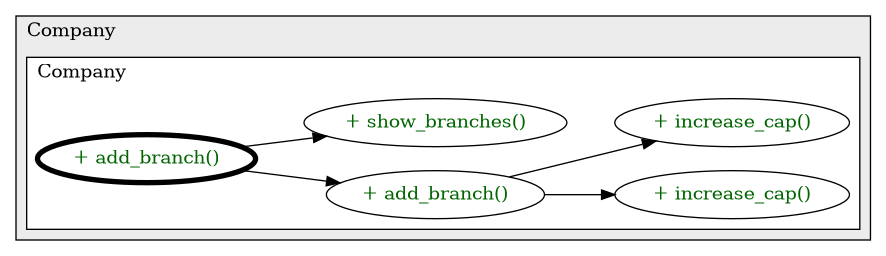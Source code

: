 @startuml

/' diagram meta data start
config=CallConfiguration;
{
  "rootMethod": "Company#add_branch()",
  "projectClassification": {
    "searchMode": "OpenProject", // OpenProject, AllProjects
    "includedProjects": "",
    "pathEndKeywords": "*.impl",
    "isClientPath": "",
    "isClientName": "",
    "isTestPath": "",
    "isTestName": "",
    "isMappingPath": "",
    "isMappingName": "",
    "isDataAccessPath": "",
    "isDataAccessName": "",
    "isDataStructurePath": "",
    "isDataStructureName": "",
    "isInterfaceStructuresPath": "",
    "isInterfaceStructuresName": "",
    "isEntryPointPath": "",
    "isEntryPointName": ""
  },
  "graphRestriction": {
    "classPackageExcludeFilter": "",
    "classPackageIncludeFilter": "",
    "classNameExcludeFilter": "",
    "classNameIncludeFilter": "",
    "methodNameExcludeFilter": "",
    "methodNameIncludeFilter": "",
    "removeByInheritance": "", // inheritance/annotation based filtering is done in a second step
    "removeByAnnotation": "",
    "removeByClassPackage": "", // cleanup the graph after inheritance/annotation based filtering is done
    "removeByClassName": "",
    "cutMappings": false,
    "cutEnum": true,
    "cutTests": true,
    "cutClient": true,
    "cutDataAccess": true,
    "cutInterfaceStructures": true,
    "cutDataStructures": true,
    "cutGetterAndSetter": true,
    "cutConstructors": true
  },
  "graphTraversal": {
    "forwardDepth": 3,
    "backwardDepth": 3,
    "classPackageExcludeFilter": "",
    "classPackageIncludeFilter": "",
    "classNameExcludeFilter": "",
    "classNameIncludeFilter": "",
    "methodNameExcludeFilter": "",
    "methodNameIncludeFilter": "",
    "hideMappings": false,
    "hideDataStructures": false,
    "hidePrivateMethods": true,
    "hideInterfaceCalls": true, // indirection: implementation -> interface (is hidden) -> implementation
    "onlyShowApplicationEntryPoints": false // root node is included
  },
  "details": {
    "aggregation": "GroupByClass", // ByClass, GroupByClass, None
    "showMethodParametersTypes": false,
    "showMethodParametersNames": false,
    "showMethodReturnType": false,
    "showPackageLevels": 2,
    "showCallOrder": false,
    "edgeMode": "MethodsOnly", // TypesOnly, MethodsOnly, TypesAndMethods, MethodsAndDirectTypeUsage
    "showDetailedClassStructure": false
  },
  "rootClass": "Company"
}
diagram meta data end '/



digraph g {
    rankdir="LR"
    splines=polyline
    

'nodes 
subgraph cluster_1679829923 { 
   	label=Company
	labeljust=l
	fillcolor="#ececec"
	style=filled
   
   subgraph cluster_469633996 { 
   	label=Company
	labeljust=l
	fillcolor=white
	style=filled
   
   Company1679829923XXXadd_branch0[
	label="+ add_branch()"
	style=filled
	fillcolor=white
	tooltip="Company

null"
	penwidth=4
	fontcolor=darkgreen
];

Company1679829923XXXadd_branch2013066710[
	label="+ add_branch()"
	style=filled
	fillcolor=white
	tooltip="Company

null"
	fontcolor=darkgreen
];

Company1679829923XXXincrease_cap1752163187[
	label="+ increase_cap()"
	style=filled
	fillcolor=white
	tooltip="Company

null"
	fontcolor=darkgreen
];

Company1679829923XXXincrease_cap39236772[
	label="+ increase_cap()"
	style=filled
	fillcolor=white
	tooltip="Company

null"
	fontcolor=darkgreen
];

Company1679829923XXXshow_branches0[
	label="+ show_branches()"
	style=filled
	fillcolor=white
	tooltip="Company

null"
	fontcolor=darkgreen
];
} 
} 

'edges    
Company1679829923XXXadd_branch0 -> Company1679829923XXXadd_branch2013066710;
Company1679829923XXXadd_branch0 -> Company1679829923XXXshow_branches0;
Company1679829923XXXadd_branch2013066710 -> Company1679829923XXXincrease_cap1752163187;
Company1679829923XXXadd_branch2013066710 -> Company1679829923XXXincrease_cap39236772;
    
}
@enduml